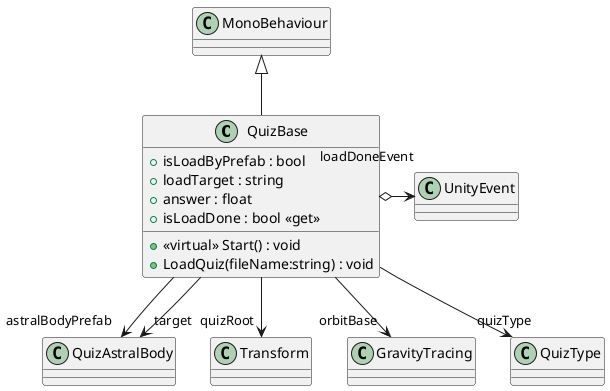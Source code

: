 @startuml
class QuizBase {
    + isLoadByPrefab : bool
    + loadTarget : string
    + answer : float
    + isLoadDone : bool <<get>>
    + <<virtual>> Start() : void
    + LoadQuiz(fileName:string) : void
}
MonoBehaviour <|-- QuizBase
QuizBase --> "astralBodyPrefab" QuizAstralBody
QuizBase --> "quizRoot" Transform
QuizBase --> "orbitBase" GravityTracing
QuizBase --> "quizType" QuizType
QuizBase o-> "loadDoneEvent" UnityEvent
QuizBase --> "target" QuizAstralBody
@enduml
